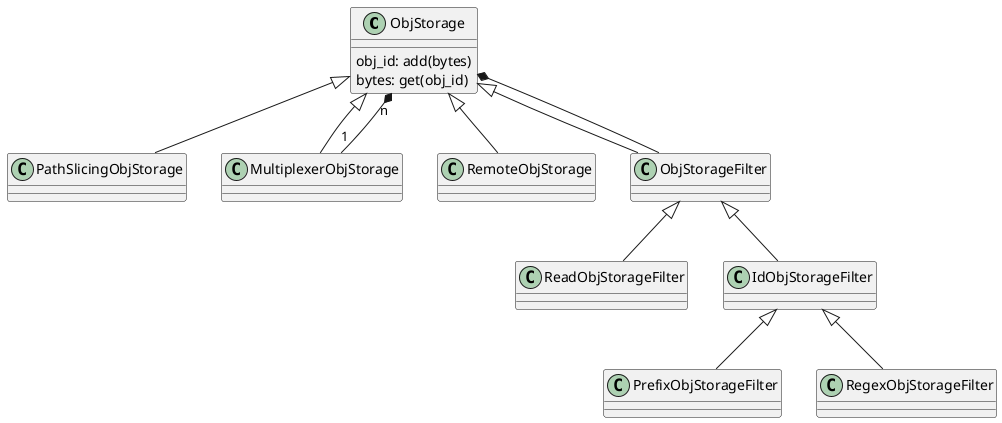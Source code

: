 @startuml
skinparam shadowing false

class ObjStorage {
      obj_id: add(bytes)
      bytes: get(obj_id)
}

ObjStorage <|-- PathSlicingObjStorage
ObjStorage <|-- MultiplexerObjStorage
ObjStorage <|-- RemoteObjStorage
ObjStorage <|-- ObjStorageFilter

ObjStorageFilter --* ObjStorage
MultiplexerObjStorage "1" --* " n" ObjStorage

ObjStorageFilter <|-- ReadObjStorageFilter
ObjStorageFilter <|-- IdObjStorageFilter
IdObjStorageFilter <|-- PrefixObjStorageFilter
IdObjStorageFilter <|-- RegexObjStorageFilter

@enduml